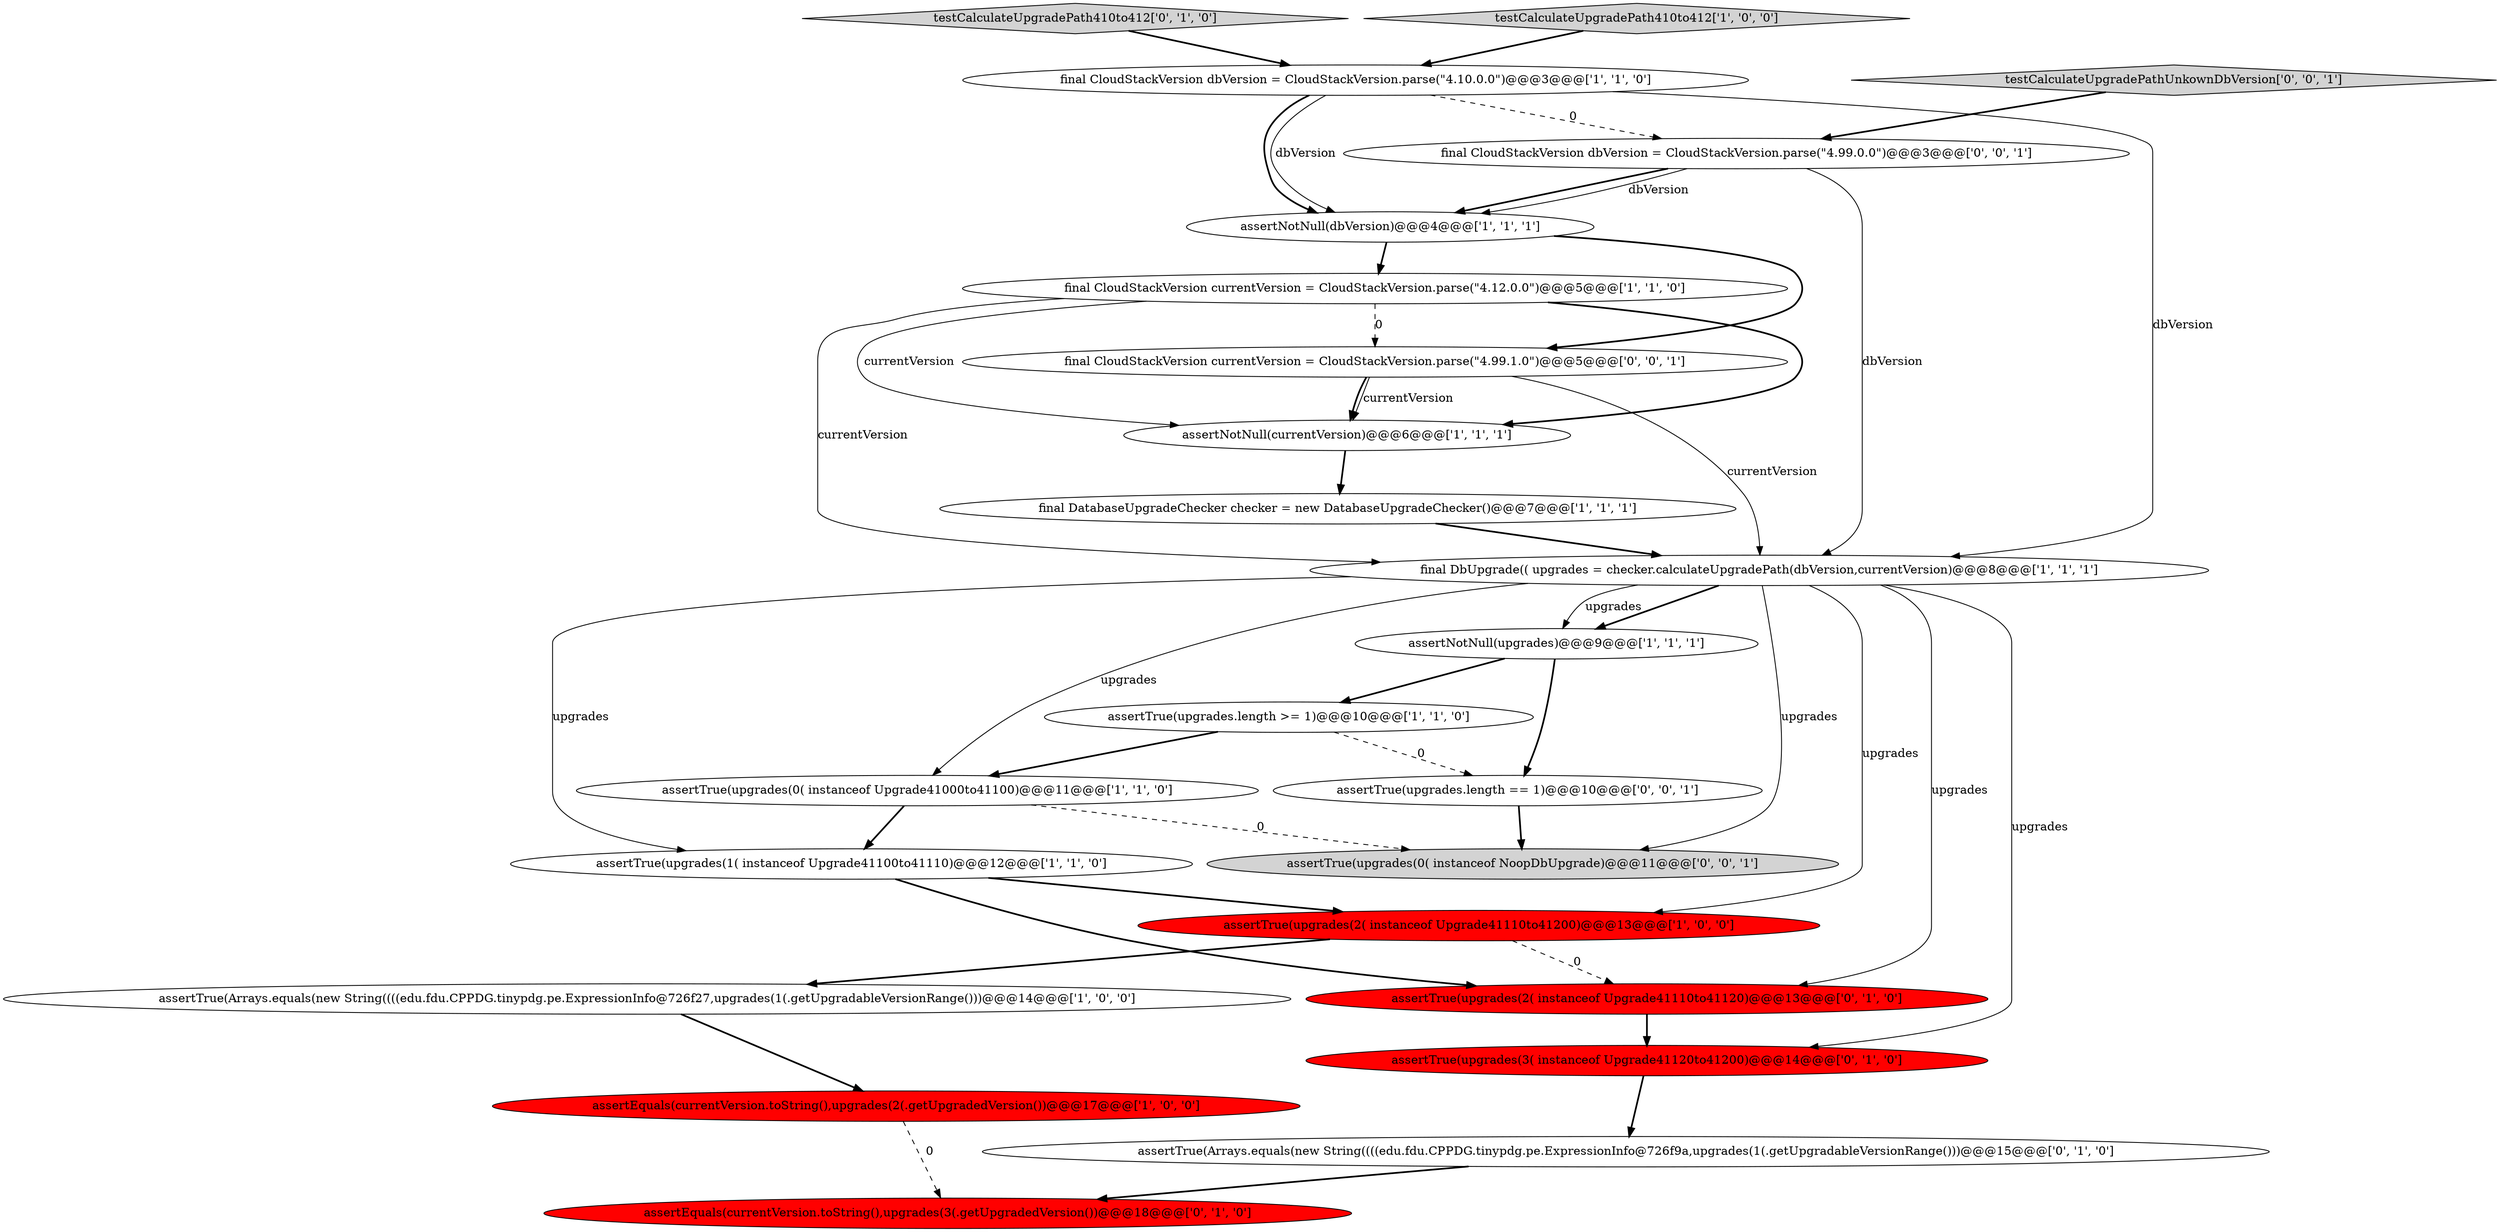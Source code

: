 digraph {
3 [style = filled, label = "assertTrue(upgrades(2( instanceof Upgrade41110to41200)@@@13@@@['1', '0', '0']", fillcolor = red, shape = ellipse image = "AAA1AAABBB1BBB"];
21 [style = filled, label = "final CloudStackVersion currentVersion = CloudStackVersion.parse(\"4.99.1.0\")@@@5@@@['0', '0', '1']", fillcolor = white, shape = ellipse image = "AAA0AAABBB3BBB"];
16 [style = filled, label = "assertTrue(upgrades(2( instanceof Upgrade41110to41120)@@@13@@@['0', '1', '0']", fillcolor = red, shape = ellipse image = "AAA1AAABBB2BBB"];
7 [style = filled, label = "final CloudStackVersion currentVersion = CloudStackVersion.parse(\"4.12.0.0\")@@@5@@@['1', '1', '0']", fillcolor = white, shape = ellipse image = "AAA0AAABBB1BBB"];
14 [style = filled, label = "assertTrue(upgrades(3( instanceof Upgrade41120to41200)@@@14@@@['0', '1', '0']", fillcolor = red, shape = ellipse image = "AAA1AAABBB2BBB"];
10 [style = filled, label = "assertEquals(currentVersion.toString(),upgrades(2(.getUpgradedVersion())@@@17@@@['1', '0', '0']", fillcolor = red, shape = ellipse image = "AAA1AAABBB1BBB"];
23 [style = filled, label = "testCalculateUpgradePathUnkownDbVersion['0', '0', '1']", fillcolor = lightgray, shape = diamond image = "AAA0AAABBB3BBB"];
18 [style = filled, label = "testCalculateUpgradePath410to412['0', '1', '0']", fillcolor = lightgray, shape = diamond image = "AAA0AAABBB2BBB"];
4 [style = filled, label = "assertTrue(upgrades(1( instanceof Upgrade41100to41110)@@@12@@@['1', '1', '0']", fillcolor = white, shape = ellipse image = "AAA0AAABBB1BBB"];
9 [style = filled, label = "assertTrue(upgrades.length >= 1)@@@10@@@['1', '1', '0']", fillcolor = white, shape = ellipse image = "AAA0AAABBB1BBB"];
0 [style = filled, label = "final DbUpgrade(( upgrades = checker.calculateUpgradePath(dbVersion,currentVersion)@@@8@@@['1', '1', '1']", fillcolor = white, shape = ellipse image = "AAA0AAABBB1BBB"];
2 [style = filled, label = "assertTrue(Arrays.equals(new String((((edu.fdu.CPPDG.tinypdg.pe.ExpressionInfo@726f27,upgrades(1(.getUpgradableVersionRange()))@@@14@@@['1', '0', '0']", fillcolor = white, shape = ellipse image = "AAA0AAABBB1BBB"];
13 [style = filled, label = "assertNotNull(currentVersion)@@@6@@@['1', '1', '1']", fillcolor = white, shape = ellipse image = "AAA0AAABBB1BBB"];
15 [style = filled, label = "assertTrue(Arrays.equals(new String((((edu.fdu.CPPDG.tinypdg.pe.ExpressionInfo@726f9a,upgrades(1(.getUpgradableVersionRange()))@@@15@@@['0', '1', '0']", fillcolor = white, shape = ellipse image = "AAA0AAABBB2BBB"];
8 [style = filled, label = "final CloudStackVersion dbVersion = CloudStackVersion.parse(\"4.10.0.0\")@@@3@@@['1', '1', '0']", fillcolor = white, shape = ellipse image = "AAA0AAABBB1BBB"];
5 [style = filled, label = "assertTrue(upgrades(0( instanceof Upgrade41000to41100)@@@11@@@['1', '1', '0']", fillcolor = white, shape = ellipse image = "AAA0AAABBB1BBB"];
6 [style = filled, label = "final DatabaseUpgradeChecker checker = new DatabaseUpgradeChecker()@@@7@@@['1', '1', '1']", fillcolor = white, shape = ellipse image = "AAA0AAABBB1BBB"];
22 [style = filled, label = "assertTrue(upgrades(0( instanceof NoopDbUpgrade)@@@11@@@['0', '0', '1']", fillcolor = lightgray, shape = ellipse image = "AAA0AAABBB3BBB"];
1 [style = filled, label = "assertNotNull(upgrades)@@@9@@@['1', '1', '1']", fillcolor = white, shape = ellipse image = "AAA0AAABBB1BBB"];
17 [style = filled, label = "assertEquals(currentVersion.toString(),upgrades(3(.getUpgradedVersion())@@@18@@@['0', '1', '0']", fillcolor = red, shape = ellipse image = "AAA1AAABBB2BBB"];
19 [style = filled, label = "final CloudStackVersion dbVersion = CloudStackVersion.parse(\"4.99.0.0\")@@@3@@@['0', '0', '1']", fillcolor = white, shape = ellipse image = "AAA0AAABBB3BBB"];
11 [style = filled, label = "testCalculateUpgradePath410to412['1', '0', '0']", fillcolor = lightgray, shape = diamond image = "AAA0AAABBB1BBB"];
12 [style = filled, label = "assertNotNull(dbVersion)@@@4@@@['1', '1', '1']", fillcolor = white, shape = ellipse image = "AAA0AAABBB1BBB"];
20 [style = filled, label = "assertTrue(upgrades.length == 1)@@@10@@@['0', '0', '1']", fillcolor = white, shape = ellipse image = "AAA0AAABBB3BBB"];
7->13 [style = bold, label=""];
9->20 [style = dashed, label="0"];
8->19 [style = dashed, label="0"];
4->3 [style = bold, label=""];
7->21 [style = dashed, label="0"];
8->12 [style = solid, label="dbVersion"];
21->13 [style = solid, label="currentVersion"];
19->12 [style = bold, label=""];
12->21 [style = bold, label=""];
3->16 [style = dashed, label="0"];
19->12 [style = solid, label="dbVersion"];
1->20 [style = bold, label=""];
21->0 [style = solid, label="currentVersion"];
7->13 [style = solid, label="currentVersion"];
6->0 [style = bold, label=""];
2->10 [style = bold, label=""];
0->14 [style = solid, label="upgrades"];
12->7 [style = bold, label=""];
1->9 [style = bold, label=""];
20->22 [style = bold, label=""];
0->22 [style = solid, label="upgrades"];
15->17 [style = bold, label=""];
0->4 [style = solid, label="upgrades"];
8->0 [style = solid, label="dbVersion"];
3->2 [style = bold, label=""];
21->13 [style = bold, label=""];
0->1 [style = bold, label=""];
19->0 [style = solid, label="dbVersion"];
23->19 [style = bold, label=""];
5->4 [style = bold, label=""];
0->5 [style = solid, label="upgrades"];
10->17 [style = dashed, label="0"];
9->5 [style = bold, label=""];
11->8 [style = bold, label=""];
16->14 [style = bold, label=""];
14->15 [style = bold, label=""];
18->8 [style = bold, label=""];
13->6 [style = bold, label=""];
0->16 [style = solid, label="upgrades"];
7->0 [style = solid, label="currentVersion"];
8->12 [style = bold, label=""];
4->16 [style = bold, label=""];
0->1 [style = solid, label="upgrades"];
0->3 [style = solid, label="upgrades"];
5->22 [style = dashed, label="0"];
}
